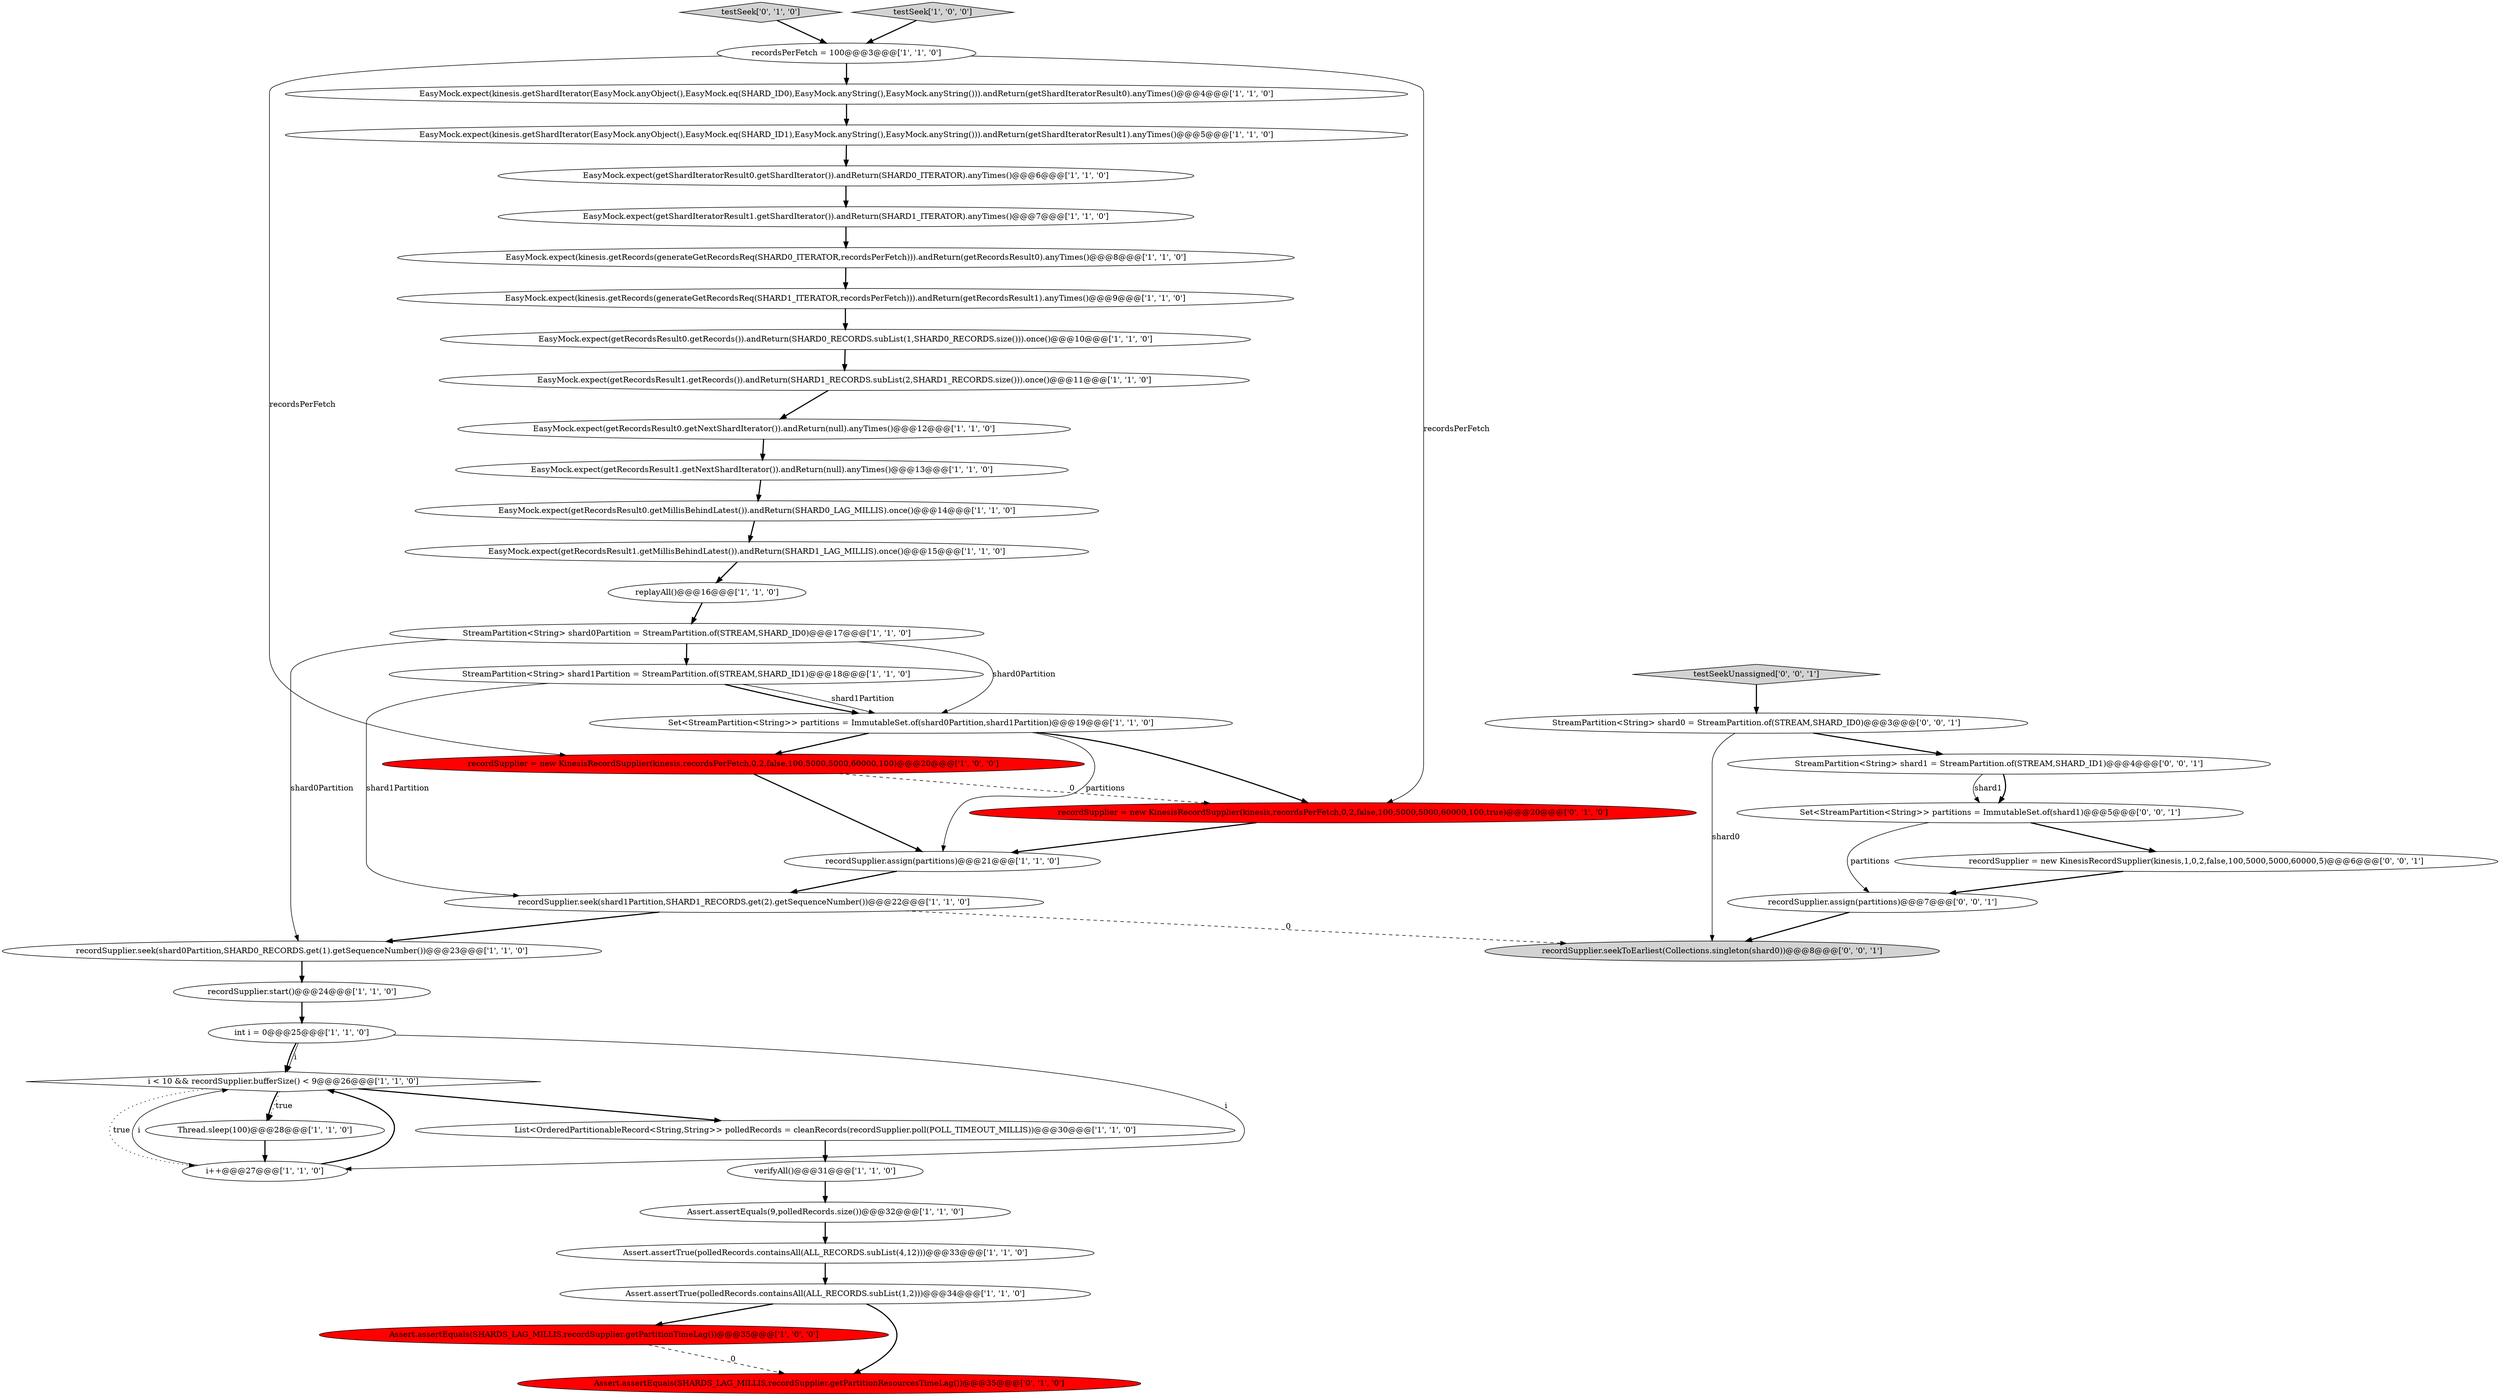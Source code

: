 digraph {
1 [style = filled, label = "EasyMock.expect(kinesis.getShardIterator(EasyMock.anyObject(),EasyMock.eq(SHARD_ID0),EasyMock.anyString(),EasyMock.anyString())).andReturn(getShardIteratorResult0).anyTimes()@@@4@@@['1', '1', '0']", fillcolor = white, shape = ellipse image = "AAA0AAABBB1BBB"];
9 [style = filled, label = "EasyMock.expect(kinesis.getShardIterator(EasyMock.anyObject(),EasyMock.eq(SHARD_ID1),EasyMock.anyString(),EasyMock.anyString())).andReturn(getShardIteratorResult1).anyTimes()@@@5@@@['1', '1', '0']", fillcolor = white, shape = ellipse image = "AAA0AAABBB1BBB"];
22 [style = filled, label = "EasyMock.expect(getShardIteratorResult0.getShardIterator()).andReturn(SHARD0_ITERATOR).anyTimes()@@@6@@@['1', '1', '0']", fillcolor = white, shape = ellipse image = "AAA0AAABBB1BBB"];
10 [style = filled, label = "EasyMock.expect(kinesis.getRecords(generateGetRecordsReq(SHARD1_ITERATOR,recordsPerFetch))).andReturn(getRecordsResult1).anyTimes()@@@9@@@['1', '1', '0']", fillcolor = white, shape = ellipse image = "AAA0AAABBB1BBB"];
3 [style = filled, label = "recordSupplier.start()@@@24@@@['1', '1', '0']", fillcolor = white, shape = ellipse image = "AAA0AAABBB1BBB"];
26 [style = filled, label = "verifyAll()@@@31@@@['1', '1', '0']", fillcolor = white, shape = ellipse image = "AAA0AAABBB1BBB"];
21 [style = filled, label = "recordsPerFetch = 100@@@3@@@['1', '1', '0']", fillcolor = white, shape = ellipse image = "AAA0AAABBB1BBB"];
17 [style = filled, label = "i < 10 && recordSupplier.bufferSize() < 9@@@26@@@['1', '1', '0']", fillcolor = white, shape = diamond image = "AAA0AAABBB1BBB"];
33 [style = filled, label = "recordSupplier = new KinesisRecordSupplier(kinesis,recordsPerFetch,0,2,false,100,5000,5000,60000,100,true)@@@20@@@['0', '1', '0']", fillcolor = red, shape = ellipse image = "AAA1AAABBB2BBB"];
24 [style = filled, label = "int i = 0@@@25@@@['1', '1', '0']", fillcolor = white, shape = ellipse image = "AAA0AAABBB1BBB"];
23 [style = filled, label = "Assert.assertEquals(9,polledRecords.size())@@@32@@@['1', '1', '0']", fillcolor = white, shape = ellipse image = "AAA0AAABBB1BBB"];
36 [style = filled, label = "StreamPartition<String> shard0 = StreamPartition.of(STREAM,SHARD_ID0)@@@3@@@['0', '0', '1']", fillcolor = white, shape = ellipse image = "AAA0AAABBB3BBB"];
19 [style = filled, label = "EasyMock.expect(kinesis.getRecords(generateGetRecordsReq(SHARD0_ITERATOR,recordsPerFetch))).andReturn(getRecordsResult0).anyTimes()@@@8@@@['1', '1', '0']", fillcolor = white, shape = ellipse image = "AAA0AAABBB1BBB"];
16 [style = filled, label = "recordSupplier.seek(shard0Partition,SHARD0_RECORDS.get(1).getSequenceNumber())@@@23@@@['1', '1', '0']", fillcolor = white, shape = ellipse image = "AAA0AAABBB1BBB"];
11 [style = filled, label = "recordSupplier = new KinesisRecordSupplier(kinesis,recordsPerFetch,0,2,false,100,5000,5000,60000,100)@@@20@@@['1', '0', '0']", fillcolor = red, shape = ellipse image = "AAA1AAABBB1BBB"];
37 [style = filled, label = "recordSupplier = new KinesisRecordSupplier(kinesis,1,0,2,false,100,5000,5000,60000,5)@@@6@@@['0', '0', '1']", fillcolor = white, shape = ellipse image = "AAA0AAABBB3BBB"];
40 [style = filled, label = "Set<StreamPartition<String>> partitions = ImmutableSet.of(shard1)@@@5@@@['0', '0', '1']", fillcolor = white, shape = ellipse image = "AAA0AAABBB3BBB"];
5 [style = filled, label = "EasyMock.expect(getShardIteratorResult1.getShardIterator()).andReturn(SHARD1_ITERATOR).anyTimes()@@@7@@@['1', '1', '0']", fillcolor = white, shape = ellipse image = "AAA0AAABBB1BBB"];
15 [style = filled, label = "recordSupplier.seek(shard1Partition,SHARD1_RECORDS.get(2).getSequenceNumber())@@@22@@@['1', '1', '0']", fillcolor = white, shape = ellipse image = "AAA0AAABBB1BBB"];
35 [style = filled, label = "testSeek['0', '1', '0']", fillcolor = lightgray, shape = diamond image = "AAA0AAABBB2BBB"];
41 [style = filled, label = "recordSupplier.seekToEarliest(Collections.singleton(shard0))@@@8@@@['0', '0', '1']", fillcolor = lightgray, shape = ellipse image = "AAA0AAABBB3BBB"];
38 [style = filled, label = "testSeekUnassigned['0', '0', '1']", fillcolor = lightgray, shape = diamond image = "AAA0AAABBB3BBB"];
13 [style = filled, label = "EasyMock.expect(getRecordsResult1.getRecords()).andReturn(SHARD1_RECORDS.subList(2,SHARD1_RECORDS.size())).once()@@@11@@@['1', '1', '0']", fillcolor = white, shape = ellipse image = "AAA0AAABBB1BBB"];
2 [style = filled, label = "Set<StreamPartition<String>> partitions = ImmutableSet.of(shard0Partition,shard1Partition)@@@19@@@['1', '1', '0']", fillcolor = white, shape = ellipse image = "AAA0AAABBB1BBB"];
4 [style = filled, label = "EasyMock.expect(getRecordsResult0.getRecords()).andReturn(SHARD0_RECORDS.subList(1,SHARD0_RECORDS.size())).once()@@@10@@@['1', '1', '0']", fillcolor = white, shape = ellipse image = "AAA0AAABBB1BBB"];
0 [style = filled, label = "EasyMock.expect(getRecordsResult1.getNextShardIterator()).andReturn(null).anyTimes()@@@13@@@['1', '1', '0']", fillcolor = white, shape = ellipse image = "AAA0AAABBB1BBB"];
18 [style = filled, label = "Assert.assertTrue(polledRecords.containsAll(ALL_RECORDS.subList(4,12)))@@@33@@@['1', '1', '0']", fillcolor = white, shape = ellipse image = "AAA0AAABBB1BBB"];
7 [style = filled, label = "Thread.sleep(100)@@@28@@@['1', '1', '0']", fillcolor = white, shape = ellipse image = "AAA0AAABBB1BBB"];
8 [style = filled, label = "Assert.assertEquals(SHARDS_LAG_MILLIS,recordSupplier.getPartitionTimeLag())@@@35@@@['1', '0', '0']", fillcolor = red, shape = ellipse image = "AAA1AAABBB1BBB"];
27 [style = filled, label = "recordSupplier.assign(partitions)@@@21@@@['1', '1', '0']", fillcolor = white, shape = ellipse image = "AAA0AAABBB1BBB"];
39 [style = filled, label = "recordSupplier.assign(partitions)@@@7@@@['0', '0', '1']", fillcolor = white, shape = ellipse image = "AAA0AAABBB3BBB"];
25 [style = filled, label = "Assert.assertTrue(polledRecords.containsAll(ALL_RECORDS.subList(1,2)))@@@34@@@['1', '1', '0']", fillcolor = white, shape = ellipse image = "AAA0AAABBB1BBB"];
32 [style = filled, label = "List<OrderedPartitionableRecord<String,String>> polledRecords = cleanRecords(recordSupplier.poll(POLL_TIMEOUT_MILLIS))@@@30@@@['1', '1', '0']", fillcolor = white, shape = ellipse image = "AAA0AAABBB1BBB"];
42 [style = filled, label = "StreamPartition<String> shard1 = StreamPartition.of(STREAM,SHARD_ID1)@@@4@@@['0', '0', '1']", fillcolor = white, shape = ellipse image = "AAA0AAABBB3BBB"];
31 [style = filled, label = "StreamPartition<String> shard1Partition = StreamPartition.of(STREAM,SHARD_ID1)@@@18@@@['1', '1', '0']", fillcolor = white, shape = ellipse image = "AAA0AAABBB1BBB"];
28 [style = filled, label = "EasyMock.expect(getRecordsResult0.getMillisBehindLatest()).andReturn(SHARD0_LAG_MILLIS).once()@@@14@@@['1', '1', '0']", fillcolor = white, shape = ellipse image = "AAA0AAABBB1BBB"];
30 [style = filled, label = "EasyMock.expect(getRecordsResult1.getMillisBehindLatest()).andReturn(SHARD1_LAG_MILLIS).once()@@@15@@@['1', '1', '0']", fillcolor = white, shape = ellipse image = "AAA0AAABBB1BBB"];
20 [style = filled, label = "EasyMock.expect(getRecordsResult0.getNextShardIterator()).andReturn(null).anyTimes()@@@12@@@['1', '1', '0']", fillcolor = white, shape = ellipse image = "AAA0AAABBB1BBB"];
14 [style = filled, label = "i++@@@27@@@['1', '1', '0']", fillcolor = white, shape = ellipse image = "AAA0AAABBB1BBB"];
29 [style = filled, label = "replayAll()@@@16@@@['1', '1', '0']", fillcolor = white, shape = ellipse image = "AAA0AAABBB1BBB"];
6 [style = filled, label = "testSeek['1', '0', '0']", fillcolor = lightgray, shape = diamond image = "AAA0AAABBB1BBB"];
12 [style = filled, label = "StreamPartition<String> shard0Partition = StreamPartition.of(STREAM,SHARD_ID0)@@@17@@@['1', '1', '0']", fillcolor = white, shape = ellipse image = "AAA0AAABBB1BBB"];
34 [style = filled, label = "Assert.assertEquals(SHARDS_LAG_MILLIS,recordSupplier.getPartitionResourcesTimeLag())@@@35@@@['0', '1', '0']", fillcolor = red, shape = ellipse image = "AAA1AAABBB2BBB"];
9->22 [style = bold, label=""];
16->3 [style = bold, label=""];
2->27 [style = solid, label="partitions"];
25->34 [style = bold, label=""];
28->30 [style = bold, label=""];
3->24 [style = bold, label=""];
14->17 [style = solid, label="i"];
21->11 [style = solid, label="recordsPerFetch"];
11->33 [style = dashed, label="0"];
6->21 [style = bold, label=""];
12->16 [style = solid, label="shard0Partition"];
4->13 [style = bold, label=""];
20->0 [style = bold, label=""];
12->2 [style = solid, label="shard0Partition"];
36->41 [style = solid, label="shard0"];
17->14 [style = dotted, label="true"];
8->34 [style = dashed, label="0"];
19->10 [style = bold, label=""];
31->2 [style = bold, label=""];
14->17 [style = bold, label=""];
38->36 [style = bold, label=""];
31->15 [style = solid, label="shard1Partition"];
17->32 [style = bold, label=""];
15->16 [style = bold, label=""];
33->27 [style = bold, label=""];
22->5 [style = bold, label=""];
30->29 [style = bold, label=""];
27->15 [style = bold, label=""];
32->26 [style = bold, label=""];
1->9 [style = bold, label=""];
35->21 [style = bold, label=""];
42->40 [style = bold, label=""];
15->41 [style = dashed, label="0"];
7->14 [style = bold, label=""];
17->7 [style = bold, label=""];
5->19 [style = bold, label=""];
29->12 [style = bold, label=""];
31->2 [style = solid, label="shard1Partition"];
37->39 [style = bold, label=""];
24->14 [style = solid, label="i"];
40->39 [style = solid, label="partitions"];
26->23 [style = bold, label=""];
21->1 [style = bold, label=""];
24->17 [style = bold, label=""];
18->25 [style = bold, label=""];
10->4 [style = bold, label=""];
2->33 [style = bold, label=""];
39->41 [style = bold, label=""];
25->8 [style = bold, label=""];
17->7 [style = dotted, label="true"];
42->40 [style = solid, label="shard1"];
21->33 [style = solid, label="recordsPerFetch"];
2->11 [style = bold, label=""];
12->31 [style = bold, label=""];
23->18 [style = bold, label=""];
0->28 [style = bold, label=""];
36->42 [style = bold, label=""];
40->37 [style = bold, label=""];
24->17 [style = solid, label="i"];
11->27 [style = bold, label=""];
13->20 [style = bold, label=""];
}
